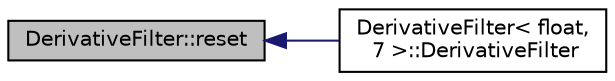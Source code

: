 digraph "DerivativeFilter::reset"
{
 // INTERACTIVE_SVG=YES
  edge [fontname="Helvetica",fontsize="10",labelfontname="Helvetica",labelfontsize="10"];
  node [fontname="Helvetica",fontsize="10",shape=record];
  rankdir="LR";
  Node1 [label="DerivativeFilter::reset",height=0.2,width=0.4,color="black", fillcolor="grey75", style="filled", fontcolor="black"];
  Node1 -> Node2 [dir="back",color="midnightblue",fontsize="10",style="solid",fontname="Helvetica"];
  Node2 [label="DerivativeFilter\< float,\l 7 \>::DerivativeFilter",height=0.2,width=0.4,color="black", fillcolor="white", style="filled",URL="$classDerivativeFilter.html#a2e8ffc2fb9c018e20e425070d81fabd1"];
}
